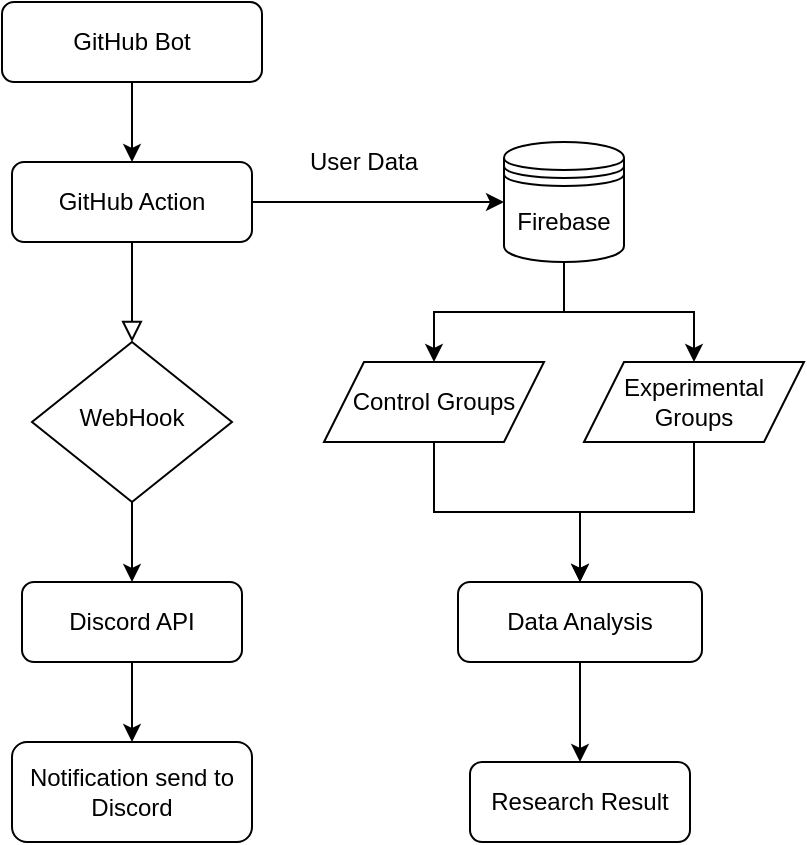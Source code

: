 <mxfile version="15.3.7" type="github">
  <diagram id="C5RBs43oDa-KdzZeNtuy" name="Page-1">
    <mxGraphModel dx="1422" dy="737" grid="1" gridSize="10" guides="1" tooltips="1" connect="1" arrows="1" fold="1" page="1" pageScale="1" pageWidth="827" pageHeight="1169" math="0" shadow="0">
      <root>
        <mxCell id="WIyWlLk6GJQsqaUBKTNV-0" />
        <mxCell id="WIyWlLk6GJQsqaUBKTNV-1" parent="WIyWlLk6GJQsqaUBKTNV-0" />
        <mxCell id="WIyWlLk6GJQsqaUBKTNV-2" value="" style="rounded=0;html=1;jettySize=auto;orthogonalLoop=1;fontSize=11;endArrow=block;endFill=0;endSize=8;strokeWidth=1;shadow=0;labelBackgroundColor=none;edgeStyle=orthogonalEdgeStyle;" parent="WIyWlLk6GJQsqaUBKTNV-1" source="WIyWlLk6GJQsqaUBKTNV-3" target="WIyWlLk6GJQsqaUBKTNV-6" edge="1">
          <mxGeometry relative="1" as="geometry" />
        </mxCell>
        <mxCell id="j2ROZdcInR7qGBDN1FA_-23" style="edgeStyle=orthogonalEdgeStyle;rounded=0;orthogonalLoop=1;jettySize=auto;html=1;exitX=1;exitY=0.5;exitDx=0;exitDy=0;" edge="1" parent="WIyWlLk6GJQsqaUBKTNV-1" source="WIyWlLk6GJQsqaUBKTNV-3" target="j2ROZdcInR7qGBDN1FA_-22">
          <mxGeometry relative="1" as="geometry" />
        </mxCell>
        <mxCell id="WIyWlLk6GJQsqaUBKTNV-3" value="GitHub Action" style="rounded=1;whiteSpace=wrap;html=1;fontSize=12;glass=0;strokeWidth=1;shadow=0;" parent="WIyWlLk6GJQsqaUBKTNV-1" vertex="1">
          <mxGeometry x="354" y="190" width="120" height="40" as="geometry" />
        </mxCell>
        <mxCell id="j2ROZdcInR7qGBDN1FA_-5" value="" style="edgeStyle=orthogonalEdgeStyle;rounded=0;orthogonalLoop=1;jettySize=auto;html=1;" edge="1" parent="WIyWlLk6GJQsqaUBKTNV-1" source="WIyWlLk6GJQsqaUBKTNV-6" target="j2ROZdcInR7qGBDN1FA_-0">
          <mxGeometry relative="1" as="geometry" />
        </mxCell>
        <mxCell id="WIyWlLk6GJQsqaUBKTNV-6" value="WebHook" style="rhombus;whiteSpace=wrap;html=1;shadow=0;fontFamily=Helvetica;fontSize=12;align=center;strokeWidth=1;spacing=6;spacingTop=-4;" parent="WIyWlLk6GJQsqaUBKTNV-1" vertex="1">
          <mxGeometry x="364" y="280" width="100" height="80" as="geometry" />
        </mxCell>
        <mxCell id="j2ROZdcInR7qGBDN1FA_-9" value="" style="edgeStyle=orthogonalEdgeStyle;rounded=0;orthogonalLoop=1;jettySize=auto;html=1;" edge="1" parent="WIyWlLk6GJQsqaUBKTNV-1" source="j2ROZdcInR7qGBDN1FA_-0" target="j2ROZdcInR7qGBDN1FA_-8">
          <mxGeometry relative="1" as="geometry" />
        </mxCell>
        <mxCell id="j2ROZdcInR7qGBDN1FA_-0" value="Discord API" style="whiteSpace=wrap;html=1;rounded=1;shadow=0;strokeWidth=1;glass=0;" vertex="1" parent="WIyWlLk6GJQsqaUBKTNV-1">
          <mxGeometry x="359" y="400" width="110" height="40" as="geometry" />
        </mxCell>
        <mxCell id="j2ROZdcInR7qGBDN1FA_-3" value="" style="edgeStyle=orthogonalEdgeStyle;rounded=0;orthogonalLoop=1;jettySize=auto;html=1;" edge="1" parent="WIyWlLk6GJQsqaUBKTNV-1" source="j2ROZdcInR7qGBDN1FA_-2" target="WIyWlLk6GJQsqaUBKTNV-3">
          <mxGeometry relative="1" as="geometry" />
        </mxCell>
        <mxCell id="j2ROZdcInR7qGBDN1FA_-2" value="GitHub Bot" style="rounded=1;whiteSpace=wrap;html=1;" vertex="1" parent="WIyWlLk6GJQsqaUBKTNV-1">
          <mxGeometry x="349" y="110" width="130" height="40" as="geometry" />
        </mxCell>
        <mxCell id="j2ROZdcInR7qGBDN1FA_-8" value="Notification send to Discord" style="whiteSpace=wrap;html=1;rounded=1;shadow=0;strokeWidth=1;glass=0;" vertex="1" parent="WIyWlLk6GJQsqaUBKTNV-1">
          <mxGeometry x="354" y="480" width="120" height="50" as="geometry" />
        </mxCell>
        <mxCell id="j2ROZdcInR7qGBDN1FA_-10" value="Research Result" style="whiteSpace=wrap;html=1;rounded=1;shadow=0;strokeWidth=1;glass=0;" vertex="1" parent="WIyWlLk6GJQsqaUBKTNV-1">
          <mxGeometry x="583" y="490" width="110" height="40" as="geometry" />
        </mxCell>
        <mxCell id="j2ROZdcInR7qGBDN1FA_-12" value="User Data" style="text;html=1;strokeColor=none;fillColor=none;align=center;verticalAlign=middle;whiteSpace=wrap;rounded=0;" vertex="1" parent="WIyWlLk6GJQsqaUBKTNV-1">
          <mxGeometry x="490" y="180" width="80" height="20" as="geometry" />
        </mxCell>
        <mxCell id="j2ROZdcInR7qGBDN1FA_-26" style="edgeStyle=orthogonalEdgeStyle;rounded=0;orthogonalLoop=1;jettySize=auto;html=1;" edge="1" parent="WIyWlLk6GJQsqaUBKTNV-1" source="j2ROZdcInR7qGBDN1FA_-13" target="j2ROZdcInR7qGBDN1FA_-10">
          <mxGeometry relative="1" as="geometry" />
        </mxCell>
        <mxCell id="j2ROZdcInR7qGBDN1FA_-13" value="Data Analysis" style="whiteSpace=wrap;html=1;rounded=1;shadow=0;strokeWidth=1;glass=0;" vertex="1" parent="WIyWlLk6GJQsqaUBKTNV-1">
          <mxGeometry x="577" y="400" width="122" height="40" as="geometry" />
        </mxCell>
        <mxCell id="j2ROZdcInR7qGBDN1FA_-20" style="edgeStyle=orthogonalEdgeStyle;rounded=0;orthogonalLoop=1;jettySize=auto;html=1;" edge="1" parent="WIyWlLk6GJQsqaUBKTNV-1" source="j2ROZdcInR7qGBDN1FA_-15" target="j2ROZdcInR7qGBDN1FA_-13">
          <mxGeometry relative="1" as="geometry" />
        </mxCell>
        <mxCell id="j2ROZdcInR7qGBDN1FA_-15" value="Control Groups" style="shape=parallelogram;perimeter=parallelogramPerimeter;whiteSpace=wrap;html=1;fixedSize=1;" vertex="1" parent="WIyWlLk6GJQsqaUBKTNV-1">
          <mxGeometry x="510" y="290" width="110" height="40" as="geometry" />
        </mxCell>
        <mxCell id="j2ROZdcInR7qGBDN1FA_-21" style="edgeStyle=orthogonalEdgeStyle;rounded=0;orthogonalLoop=1;jettySize=auto;html=1;" edge="1" parent="WIyWlLk6GJQsqaUBKTNV-1" source="j2ROZdcInR7qGBDN1FA_-17">
          <mxGeometry relative="1" as="geometry">
            <mxPoint x="638" y="400" as="targetPoint" />
            <Array as="points">
              <mxPoint x="695" y="365" />
              <mxPoint x="638" y="365" />
            </Array>
          </mxGeometry>
        </mxCell>
        <mxCell id="j2ROZdcInR7qGBDN1FA_-17" value="Experimental Groups" style="shape=parallelogram;perimeter=parallelogramPerimeter;whiteSpace=wrap;html=1;fixedSize=1;" vertex="1" parent="WIyWlLk6GJQsqaUBKTNV-1">
          <mxGeometry x="640" y="290" width="110" height="40" as="geometry" />
        </mxCell>
        <mxCell id="j2ROZdcInR7qGBDN1FA_-24" style="edgeStyle=orthogonalEdgeStyle;rounded=0;orthogonalLoop=1;jettySize=auto;html=1;exitX=0.5;exitY=1;exitDx=0;exitDy=0;entryX=0.5;entryY=0;entryDx=0;entryDy=0;" edge="1" parent="WIyWlLk6GJQsqaUBKTNV-1" source="j2ROZdcInR7qGBDN1FA_-22" target="j2ROZdcInR7qGBDN1FA_-15">
          <mxGeometry relative="1" as="geometry" />
        </mxCell>
        <mxCell id="j2ROZdcInR7qGBDN1FA_-25" style="edgeStyle=orthogonalEdgeStyle;rounded=0;orthogonalLoop=1;jettySize=auto;html=1;exitX=0.5;exitY=1;exitDx=0;exitDy=0;entryX=0.5;entryY=0;entryDx=0;entryDy=0;" edge="1" parent="WIyWlLk6GJQsqaUBKTNV-1" source="j2ROZdcInR7qGBDN1FA_-22" target="j2ROZdcInR7qGBDN1FA_-17">
          <mxGeometry relative="1" as="geometry" />
        </mxCell>
        <mxCell id="j2ROZdcInR7qGBDN1FA_-22" value="&lt;span&gt;Firebase&lt;/span&gt;" style="shape=datastore;whiteSpace=wrap;html=1;" vertex="1" parent="WIyWlLk6GJQsqaUBKTNV-1">
          <mxGeometry x="600" y="180" width="60" height="60" as="geometry" />
        </mxCell>
      </root>
    </mxGraphModel>
  </diagram>
</mxfile>
